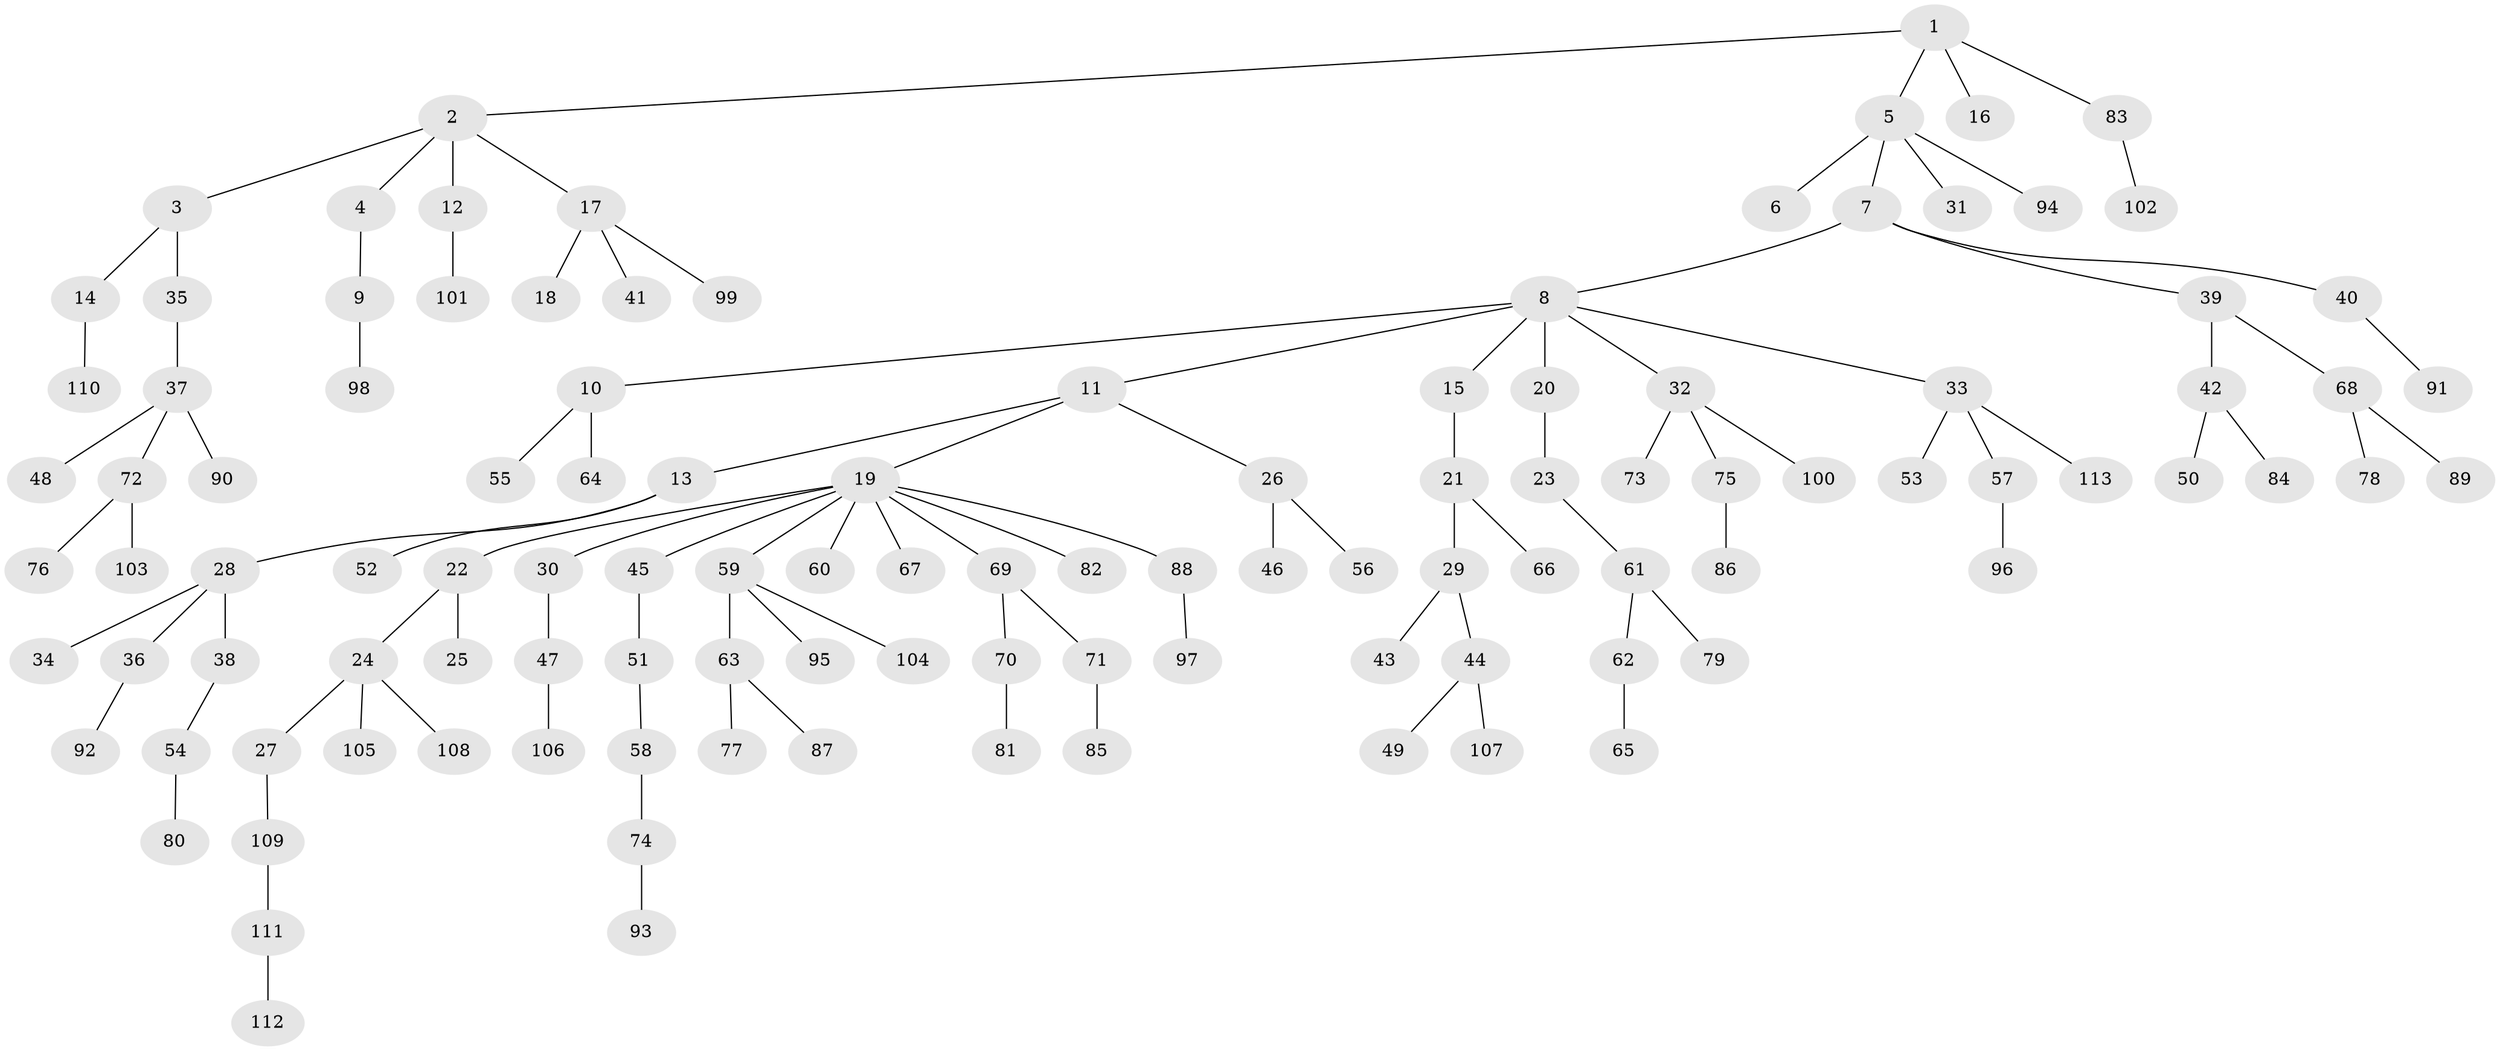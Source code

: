 // coarse degree distribution, {5: 0.030303030303030304, 1: 0.7272727272727273, 7: 0.030303030303030304, 16: 0.030303030303030304, 2: 0.18181818181818182}
// Generated by graph-tools (version 1.1) at 2025/19/03/04/25 18:19:26]
// undirected, 113 vertices, 112 edges
graph export_dot {
graph [start="1"]
  node [color=gray90,style=filled];
  1;
  2;
  3;
  4;
  5;
  6;
  7;
  8;
  9;
  10;
  11;
  12;
  13;
  14;
  15;
  16;
  17;
  18;
  19;
  20;
  21;
  22;
  23;
  24;
  25;
  26;
  27;
  28;
  29;
  30;
  31;
  32;
  33;
  34;
  35;
  36;
  37;
  38;
  39;
  40;
  41;
  42;
  43;
  44;
  45;
  46;
  47;
  48;
  49;
  50;
  51;
  52;
  53;
  54;
  55;
  56;
  57;
  58;
  59;
  60;
  61;
  62;
  63;
  64;
  65;
  66;
  67;
  68;
  69;
  70;
  71;
  72;
  73;
  74;
  75;
  76;
  77;
  78;
  79;
  80;
  81;
  82;
  83;
  84;
  85;
  86;
  87;
  88;
  89;
  90;
  91;
  92;
  93;
  94;
  95;
  96;
  97;
  98;
  99;
  100;
  101;
  102;
  103;
  104;
  105;
  106;
  107;
  108;
  109;
  110;
  111;
  112;
  113;
  1 -- 2;
  1 -- 5;
  1 -- 16;
  1 -- 83;
  2 -- 3;
  2 -- 4;
  2 -- 12;
  2 -- 17;
  3 -- 14;
  3 -- 35;
  4 -- 9;
  5 -- 6;
  5 -- 7;
  5 -- 31;
  5 -- 94;
  7 -- 8;
  7 -- 39;
  7 -- 40;
  8 -- 10;
  8 -- 11;
  8 -- 15;
  8 -- 20;
  8 -- 32;
  8 -- 33;
  9 -- 98;
  10 -- 55;
  10 -- 64;
  11 -- 13;
  11 -- 19;
  11 -- 26;
  12 -- 101;
  13 -- 28;
  13 -- 52;
  14 -- 110;
  15 -- 21;
  17 -- 18;
  17 -- 41;
  17 -- 99;
  19 -- 22;
  19 -- 30;
  19 -- 45;
  19 -- 59;
  19 -- 60;
  19 -- 67;
  19 -- 69;
  19 -- 82;
  19 -- 88;
  20 -- 23;
  21 -- 29;
  21 -- 66;
  22 -- 24;
  22 -- 25;
  23 -- 61;
  24 -- 27;
  24 -- 105;
  24 -- 108;
  26 -- 46;
  26 -- 56;
  27 -- 109;
  28 -- 34;
  28 -- 36;
  28 -- 38;
  29 -- 43;
  29 -- 44;
  30 -- 47;
  32 -- 73;
  32 -- 75;
  32 -- 100;
  33 -- 53;
  33 -- 57;
  33 -- 113;
  35 -- 37;
  36 -- 92;
  37 -- 48;
  37 -- 72;
  37 -- 90;
  38 -- 54;
  39 -- 42;
  39 -- 68;
  40 -- 91;
  42 -- 50;
  42 -- 84;
  44 -- 49;
  44 -- 107;
  45 -- 51;
  47 -- 106;
  51 -- 58;
  54 -- 80;
  57 -- 96;
  58 -- 74;
  59 -- 63;
  59 -- 95;
  59 -- 104;
  61 -- 62;
  61 -- 79;
  62 -- 65;
  63 -- 77;
  63 -- 87;
  68 -- 78;
  68 -- 89;
  69 -- 70;
  69 -- 71;
  70 -- 81;
  71 -- 85;
  72 -- 76;
  72 -- 103;
  74 -- 93;
  75 -- 86;
  83 -- 102;
  88 -- 97;
  109 -- 111;
  111 -- 112;
}
